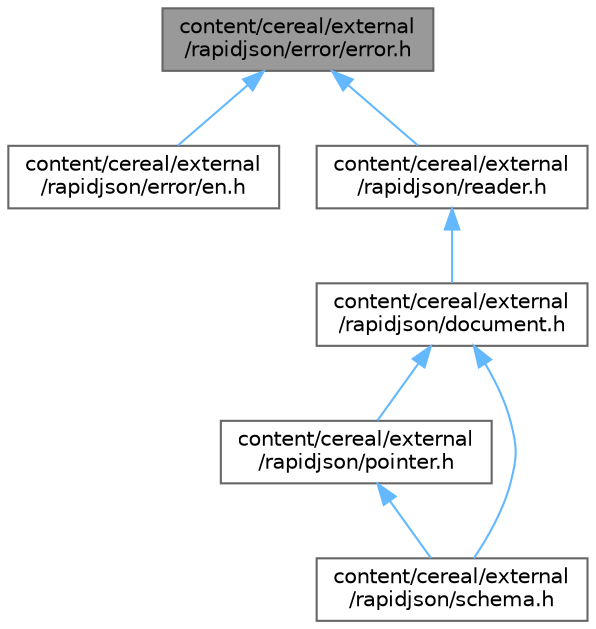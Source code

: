 digraph "content/cereal/external/rapidjson/error/error.h"
{
 // LATEX_PDF_SIZE
  bgcolor="transparent";
  edge [fontname=Helvetica,fontsize=10,labelfontname=Helvetica,labelfontsize=10];
  node [fontname=Helvetica,fontsize=10,shape=box,height=0.2,width=0.4];
  Node1 [id="Node000001",label="content/cereal/external\l/rapidjson/error/error.h",height=0.2,width=0.4,color="gray40", fillcolor="grey60", style="filled", fontcolor="black",tooltip=" "];
  Node1 -> Node2 [id="edge1_Node000001_Node000002",dir="back",color="steelblue1",style="solid",tooltip=" "];
  Node2 [id="Node000002",label="content/cereal/external\l/rapidjson/error/en.h",height=0.2,width=0.4,color="grey40", fillcolor="white", style="filled",URL="$en_8h.html",tooltip=" "];
  Node1 -> Node3 [id="edge2_Node000001_Node000003",dir="back",color="steelblue1",style="solid",tooltip=" "];
  Node3 [id="Node000003",label="content/cereal/external\l/rapidjson/reader.h",height=0.2,width=0.4,color="grey40", fillcolor="white", style="filled",URL="$reader_8h.html",tooltip=" "];
  Node3 -> Node4 [id="edge3_Node000003_Node000004",dir="back",color="steelblue1",style="solid",tooltip=" "];
  Node4 [id="Node000004",label="content/cereal/external\l/rapidjson/document.h",height=0.2,width=0.4,color="grey40", fillcolor="white", style="filled",URL="$document_8h.html",tooltip=" "];
  Node4 -> Node5 [id="edge4_Node000004_Node000005",dir="back",color="steelblue1",style="solid",tooltip=" "];
  Node5 [id="Node000005",label="content/cereal/external\l/rapidjson/pointer.h",height=0.2,width=0.4,color="grey40", fillcolor="white", style="filled",URL="$pointer_8h.html",tooltip=" "];
  Node5 -> Node6 [id="edge5_Node000005_Node000006",dir="back",color="steelblue1",style="solid",tooltip=" "];
  Node6 [id="Node000006",label="content/cereal/external\l/rapidjson/schema.h",height=0.2,width=0.4,color="grey40", fillcolor="white", style="filled",URL="$schema_8h.html",tooltip=" "];
  Node4 -> Node6 [id="edge6_Node000004_Node000006",dir="back",color="steelblue1",style="solid",tooltip=" "];
}
